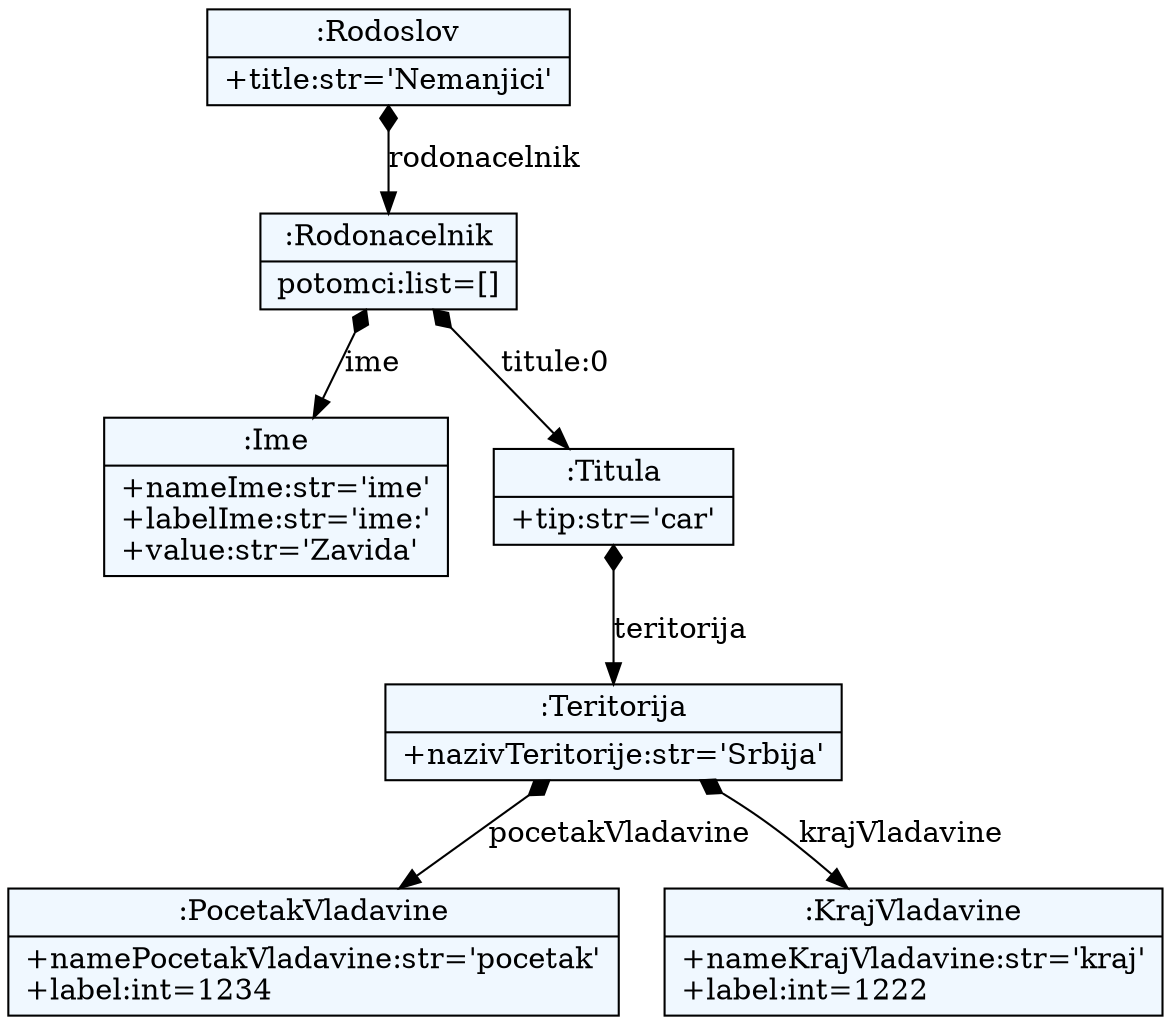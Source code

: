 
    digraph xtext {
    fontname = "Bitstream Vera Sans"
    fontsize = 8
    node[
        shape=record,
        style=filled,
        fillcolor=aliceblue
    ]
    nodesep = 0.3
    edge[dir=black,arrowtail=empty]


68445128 -> 68518632 [label="rodonacelnik" arrowtail=diamond dir=both]
68518632 -> 68518744 [label="ime" arrowtail=diamond dir=both]
68518744[label="{:Ime|+nameIme:str='ime'\l+labelIme:str='ime:'\l+value:str='Zavida'\l}"]
68518632 -> 68519024 [label="titule:0" arrowtail=diamond dir=both]
68519024 -> 68519304 [label="teritorija" arrowtail=diamond dir=both]
68519304 -> 68519528 [label="pocetakVladavine" arrowtail=diamond dir=both]
68519528[label="{:PocetakVladavine|+namePocetakVladavine:str='pocetak'\l+label:int=1234\l}"]
68519304 -> 68519584 [label="krajVladavine" arrowtail=diamond dir=both]
68519584[label="{:KrajVladavine|+nameKrajVladavine:str='kraj'\l+label:int=1222\l}"]
68519304[label="{:Teritorija|+nazivTeritorije:str='Srbija'\l}"]
68519024[label="{:Titula|+tip:str='car'\l}"]
68518632[label="{:Rodonacelnik|potomci:list=[]\l}"]
68445128[label="{:Rodoslov|+title:str='Nemanjici'\l}"]

}

